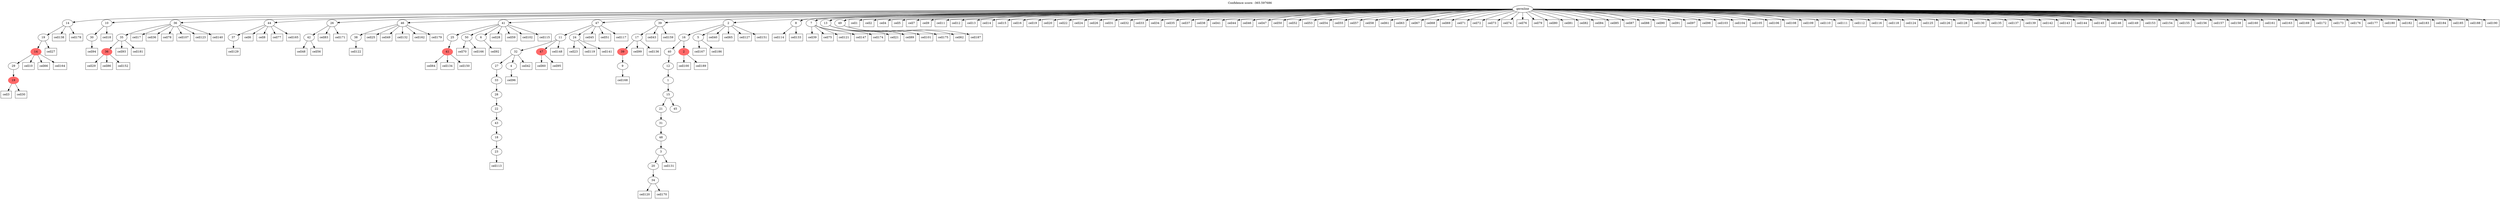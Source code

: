 digraph g {
	"56" -> "57";
	"57" [color=indianred1, style=filled, label="19"];
	"55" -> "56";
	"56" [label="29"];
	"54" -> "55";
	"55" [color=indianred1, style=filled, label="14"];
	"53" -> "54";
	"54" [label="19"];
	"51" -> "52";
	"52" [label="30"];
	"49" -> "50";
	"50" [color=indianred1, style=filled, label="36"];
	"48" -> "49";
	"49" [label="35"];
	"45" -> "46";
	"46" [label="37"];
	"41" -> "42";
	"42" [label="42"];
	"39" -> "40";
	"40" [label="38"];
	"36" -> "37";
	"37" [color=indianred1, style=filled, label="41"];
	"34" -> "35";
	"35" [label="50"];
	"34" -> "36";
	"36" [label="25"];
	"34" -> "38";
	"38" [label="6"];
	"28" -> "29";
	"29" [label="23"];
	"27" -> "28";
	"28" [label="18"];
	"26" -> "27";
	"27" [label="43"];
	"25" -> "26";
	"26" [label="22"];
	"24" -> "25";
	"25" [label="28"];
	"23" -> "24";
	"24" [label="33"];
	"22" -> "23";
	"23" [label="27"];
	"22" -> "30";
	"30" [label="4"];
	"21" -> "22";
	"22" [label="32"];
	"21" -> "31";
	"31" [color=indianred1, style=filled, label="47"];
	"20" -> "21";
	"21" [label="11"];
	"20" -> "32";
	"32" [label="24"];
	"18" -> "19";
	"19" [label="9"];
	"17" -> "18";
	"18" [color=indianred1, style=filled, label="39"];
	"16" -> "17";
	"17" [label="17"];
	"13" -> "14";
	"14" [label="34"];
	"12" -> "13";
	"13" [label="20"];
	"11" -> "12";
	"12" [label="3"];
	"10" -> "11";
	"11" [label="48"];
	"9" -> "10";
	"10" [label="31"];
	"8" -> "9";
	"9" [label="21"];
	"8" -> "15";
	"15" [label="45"];
	"7" -> "8";
	"8" [label="15"];
	"6" -> "7";
	"7" [label="1"];
	"5" -> "6";
	"6" [label="12"];
	"3" -> "4";
	"4" [color=indianred1, style=filled, label="2"];
	"3" -> "5";
	"5" [label="40"];
	"1" -> "2";
	"2" [label="5"];
	"1" -> "3";
	"3" [label="16"];
	"0" -> "1";
	"1" [label="2"];
	"0" -> "16";
	"16" [label="39"];
	"0" -> "20";
	"20" [label="47"];
	"0" -> "33";
	"33" [label="8"];
	"0" -> "34";
	"34" [label="41"];
	"0" -> "39";
	"39" [label="46"];
	"0" -> "41";
	"41" [label="26"];
	"0" -> "43";
	"43" [label="7"];
	"0" -> "44";
	"44" [label="13"];
	"0" -> "45";
	"45" [label="44"];
	"0" -> "47";
	"47" [label="49"];
	"0" -> "48";
	"48" [label="36"];
	"0" -> "51";
	"51" [label="10"];
	"0" -> "53";
	"53" [label="14"];
	"0" [label="germline"];
	"0" -> "cell1";
	"cell1" [shape=box];
	"0" -> "cell2";
	"cell2" [shape=box];
	"57" -> "cell3";
	"cell3" [shape=box];
	"0" -> "cell4";
	"cell4" [shape=box];
	"0" -> "cell5";
	"cell5" [shape=box];
	"45" -> "cell6";
	"cell6" [shape=box];
	"0" -> "cell7";
	"cell7" [shape=box];
	"45" -> "cell8";
	"cell8" [shape=box];
	"0" -> "cell9";
	"cell9" [shape=box];
	"55" -> "cell10";
	"cell10" [shape=box];
	"0" -> "cell11";
	"cell11" [shape=box];
	"0" -> "cell12";
	"cell12" [shape=box];
	"0" -> "cell13";
	"cell13" [shape=box];
	"0" -> "cell14";
	"cell14" [shape=box];
	"0" -> "cell15";
	"cell15" [shape=box];
	"0" -> "cell16";
	"cell16" [shape=box];
	"48" -> "cell17";
	"cell17" [shape=box];
	"51" -> "cell18";
	"cell18" [shape=box];
	"0" -> "cell19";
	"cell19" [shape=box];
	"0" -> "cell20";
	"cell20" [shape=box];
	"44" -> "cell21";
	"cell21" [shape=box];
	"0" -> "cell22";
	"cell22" [shape=box];
	"32" -> "cell23";
	"cell23" [shape=box];
	"0" -> "cell24";
	"cell24" [shape=box];
	"39" -> "cell25";
	"cell25" [shape=box];
	"0" -> "cell26";
	"cell26" [shape=box];
	"54" -> "cell27";
	"cell27" [shape=box];
	"34" -> "cell28";
	"cell28" [shape=box];
	"50" -> "cell29";
	"cell29" [shape=box];
	"57" -> "cell30";
	"cell30" [shape=box];
	"0" -> "cell31";
	"cell31" [shape=box];
	"0" -> "cell32";
	"cell32" [shape=box];
	"0" -> "cell33";
	"cell33" [shape=box];
	"0" -> "cell34";
	"cell34" [shape=box];
	"0" -> "cell35";
	"cell35" [shape=box];
	"48" -> "cell36";
	"cell36" [shape=box];
	"0" -> "cell37";
	"cell37" [shape=box];
	"0" -> "cell38";
	"cell38" [shape=box];
	"43" -> "cell39";
	"cell39" [shape=box];
	"1" -> "cell40";
	"cell40" [shape=box];
	"0" -> "cell41";
	"cell41" [shape=box];
	"22" -> "cell42";
	"cell42" [shape=box];
	"16" -> "cell43";
	"cell43" [shape=box];
	"0" -> "cell44";
	"cell44" [shape=box];
	"20" -> "cell45";
	"cell45" [shape=box];
	"0" -> "cell46";
	"cell46" [shape=box];
	"0" -> "cell47";
	"cell47" [shape=box];
	"42" -> "cell48";
	"cell48" [shape=box];
	"39" -> "cell49";
	"cell49" [shape=box];
	"0" -> "cell50";
	"cell50" [shape=box];
	"20" -> "cell51";
	"cell51" [shape=box];
	"0" -> "cell52";
	"cell52" [shape=box];
	"0" -> "cell53";
	"cell53" [shape=box];
	"0" -> "cell54";
	"cell54" [shape=box];
	"0" -> "cell55";
	"cell55" [shape=box];
	"42" -> "cell56";
	"cell56" [shape=box];
	"0" -> "cell57";
	"cell57" [shape=box];
	"0" -> "cell58";
	"cell58" [shape=box];
	"34" -> "cell59";
	"cell59" [shape=box];
	"31" -> "cell60";
	"cell60" [shape=box];
	"0" -> "cell61";
	"cell61" [shape=box];
	"47" -> "cell62";
	"cell62" [shape=box];
	"0" -> "cell63";
	"cell63" [shape=box];
	"37" -> "cell64";
	"cell64" [shape=box];
	"1" -> "cell65";
	"cell65" [shape=box];
	"55" -> "cell66";
	"cell66" [shape=box];
	"0" -> "cell67";
	"cell67" [shape=box];
	"0" -> "cell68";
	"cell68" [shape=box];
	"0" -> "cell69";
	"cell69" [shape=box];
	"35" -> "cell70";
	"cell70" [shape=box];
	"0" -> "cell71";
	"cell71" [shape=box];
	"0" -> "cell72";
	"cell72" [shape=box];
	"0" -> "cell73";
	"cell73" [shape=box];
	"0" -> "cell74";
	"cell74" [shape=box];
	"43" -> "cell75";
	"cell75" [shape=box];
	"0" -> "cell76";
	"cell76" [shape=box];
	"45" -> "cell77";
	"cell77" [shape=box];
	"48" -> "cell78";
	"cell78" [shape=box];
	"0" -> "cell79";
	"cell79" [shape=box];
	"0" -> "cell80";
	"cell80" [shape=box];
	"0" -> "cell81";
	"cell81" [shape=box];
	"0" -> "cell82";
	"cell82" [shape=box];
	"41" -> "cell83";
	"cell83" [shape=box];
	"0" -> "cell84";
	"cell84" [shape=box];
	"0" -> "cell85";
	"cell85" [shape=box];
	"50" -> "cell86";
	"cell86" [shape=box];
	"0" -> "cell87";
	"cell87" [shape=box];
	"0" -> "cell88";
	"cell88" [shape=box];
	"44" -> "cell89";
	"cell89" [shape=box];
	"0" -> "cell90";
	"cell90" [shape=box];
	"0" -> "cell91";
	"cell91" [shape=box];
	"38" -> "cell92";
	"cell92" [shape=box];
	"49" -> "cell93";
	"cell93" [shape=box];
	"52" -> "cell94";
	"cell94" [shape=box];
	"31" -> "cell95";
	"cell95" [shape=box];
	"30" -> "cell96";
	"cell96" [shape=box];
	"0" -> "cell97";
	"cell97" [shape=box];
	"0" -> "cell98";
	"cell98" [shape=box];
	"17" -> "cell99";
	"cell99" [shape=box];
	"4" -> "cell100";
	"cell100" [shape=box];
	"44" -> "cell101";
	"cell101" [shape=box];
	"34" -> "cell102";
	"cell102" [shape=box];
	"0" -> "cell103";
	"cell103" [shape=box];
	"0" -> "cell104";
	"cell104" [shape=box];
	"0" -> "cell105";
	"cell105" [shape=box];
	"0" -> "cell106";
	"cell106" [shape=box];
	"48" -> "cell107";
	"cell107" [shape=box];
	"0" -> "cell108";
	"cell108" [shape=box];
	"0" -> "cell109";
	"cell109" [shape=box];
	"0" -> "cell110";
	"cell110" [shape=box];
	"0" -> "cell111";
	"cell111" [shape=box];
	"0" -> "cell112";
	"cell112" [shape=box];
	"29" -> "cell113";
	"cell113" [shape=box];
	"33" -> "cell114";
	"cell114" [shape=box];
	"34" -> "cell115";
	"cell115" [shape=box];
	"0" -> "cell116";
	"cell116" [shape=box];
	"20" -> "cell117";
	"cell117" [shape=box];
	"0" -> "cell118";
	"cell118" [shape=box];
	"32" -> "cell119";
	"cell119" [shape=box];
	"14" -> "cell120";
	"cell120" [shape=box];
	"43" -> "cell121";
	"cell121" [shape=box];
	"40" -> "cell122";
	"cell122" [shape=box];
	"48" -> "cell123";
	"cell123" [shape=box];
	"0" -> "cell124";
	"cell124" [shape=box];
	"0" -> "cell125";
	"cell125" [shape=box];
	"0" -> "cell126";
	"cell126" [shape=box];
	"1" -> "cell127";
	"cell127" [shape=box];
	"0" -> "cell128";
	"cell128" [shape=box];
	"46" -> "cell129";
	"cell129" [shape=box];
	"0" -> "cell130";
	"cell130" [shape=box];
	"12" -> "cell131";
	"cell131" [shape=box];
	"39" -> "cell132";
	"cell132" [shape=box];
	"33" -> "cell133";
	"cell133" [shape=box];
	"37" -> "cell134";
	"cell134" [shape=box];
	"0" -> "cell135";
	"cell135" [shape=box];
	"17" -> "cell136";
	"cell136" [shape=box];
	"0" -> "cell137";
	"cell137" [shape=box];
	"53" -> "cell138";
	"cell138" [shape=box];
	"0" -> "cell139";
	"cell139" [shape=box];
	"48" -> "cell140";
	"cell140" [shape=box];
	"32" -> "cell141";
	"cell141" [shape=box];
	"0" -> "cell142";
	"cell142" [shape=box];
	"0" -> "cell143";
	"cell143" [shape=box];
	"0" -> "cell144";
	"cell144" [shape=box];
	"0" -> "cell145";
	"cell145" [shape=box];
	"0" -> "cell146";
	"cell146" [shape=box];
	"43" -> "cell147";
	"cell147" [shape=box];
	"21" -> "cell148";
	"cell148" [shape=box];
	"0" -> "cell149";
	"cell149" [shape=box];
	"37" -> "cell150";
	"cell150" [shape=box];
	"1" -> "cell151";
	"cell151" [shape=box];
	"50" -> "cell152";
	"cell152" [shape=box];
	"0" -> "cell153";
	"cell153" [shape=box];
	"0" -> "cell154";
	"cell154" [shape=box];
	"0" -> "cell155";
	"cell155" [shape=box];
	"0" -> "cell156";
	"cell156" [shape=box];
	"0" -> "cell157";
	"cell157" [shape=box];
	"0" -> "cell158";
	"cell158" [shape=box];
	"16" -> "cell159";
	"cell159" [shape=box];
	"0" -> "cell160";
	"cell160" [shape=box];
	"0" -> "cell161";
	"cell161" [shape=box];
	"39" -> "cell162";
	"cell162" [shape=box];
	"0" -> "cell163";
	"cell163" [shape=box];
	"55" -> "cell164";
	"cell164" [shape=box];
	"45" -> "cell165";
	"cell165" [shape=box];
	"35" -> "cell166";
	"cell166" [shape=box];
	"2" -> "cell167";
	"cell167" [shape=box];
	"19" -> "cell168";
	"cell168" [shape=box];
	"0" -> "cell169";
	"cell169" [shape=box];
	"14" -> "cell170";
	"cell170" [shape=box];
	"41" -> "cell171";
	"cell171" [shape=box];
	"0" -> "cell172";
	"cell172" [shape=box];
	"0" -> "cell173";
	"cell173" [shape=box];
	"43" -> "cell174";
	"cell174" [shape=box];
	"44" -> "cell175";
	"cell175" [shape=box];
	"0" -> "cell176";
	"cell176" [shape=box];
	"0" -> "cell177";
	"cell177" [shape=box];
	"53" -> "cell178";
	"cell178" [shape=box];
	"39" -> "cell179";
	"cell179" [shape=box];
	"0" -> "cell180";
	"cell180" [shape=box];
	"49" -> "cell181";
	"cell181" [shape=box];
	"0" -> "cell182";
	"cell182" [shape=box];
	"0" -> "cell183";
	"cell183" [shape=box];
	"0" -> "cell184";
	"cell184" [shape=box];
	"0" -> "cell185";
	"cell185" [shape=box];
	"2" -> "cell186";
	"cell186" [shape=box];
	"47" -> "cell187";
	"cell187" [shape=box];
	"0" -> "cell188";
	"cell188" [shape=box];
	"4" -> "cell189";
	"cell189" [shape=box];
	"0" -> "cell190";
	"cell190" [shape=box];
	labelloc="t";
	label="Confidence score: -365.597686";
}

